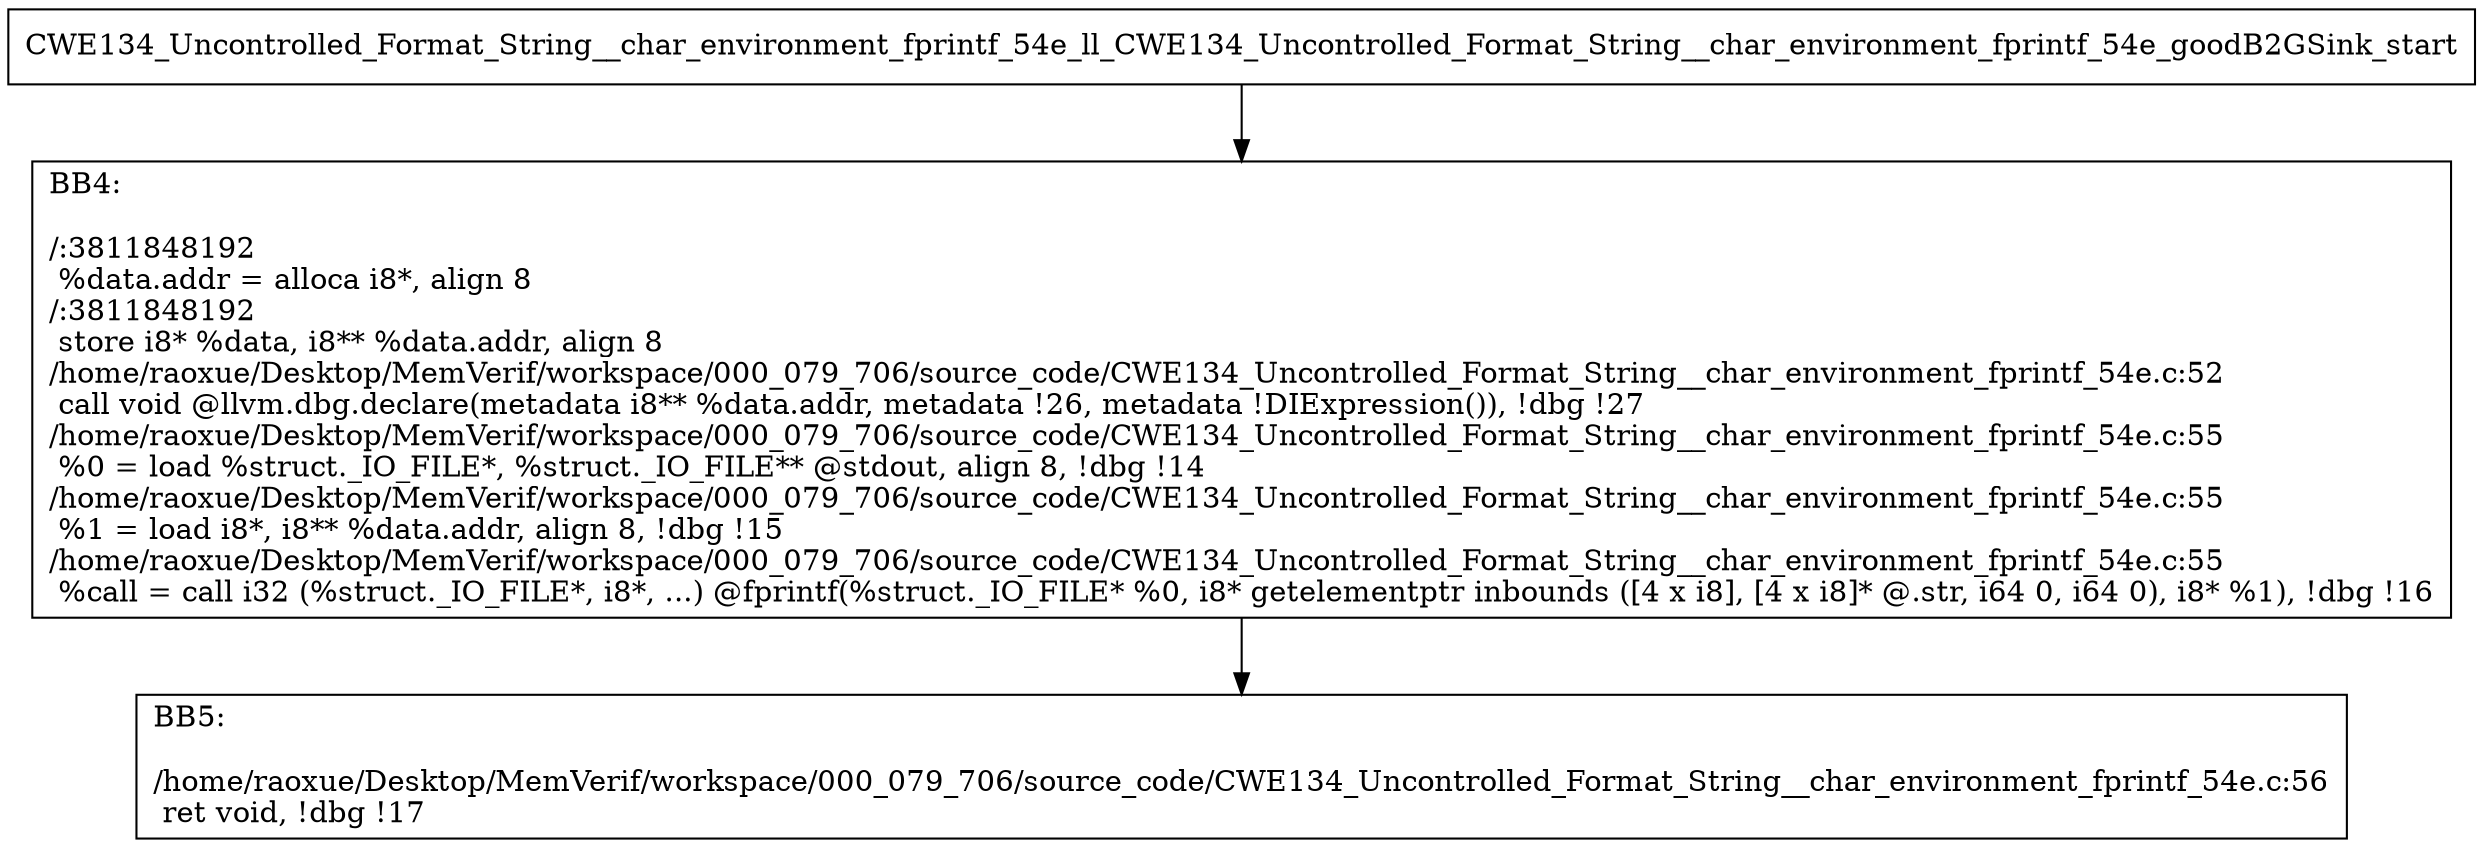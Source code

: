 digraph "CFG for'CWE134_Uncontrolled_Format_String__char_environment_fprintf_54e_ll_CWE134_Uncontrolled_Format_String__char_environment_fprintf_54e_goodB2GSink' function" {
	BBCWE134_Uncontrolled_Format_String__char_environment_fprintf_54e_ll_CWE134_Uncontrolled_Format_String__char_environment_fprintf_54e_goodB2GSink_start[shape=record,label="{CWE134_Uncontrolled_Format_String__char_environment_fprintf_54e_ll_CWE134_Uncontrolled_Format_String__char_environment_fprintf_54e_goodB2GSink_start}"];
	BBCWE134_Uncontrolled_Format_String__char_environment_fprintf_54e_ll_CWE134_Uncontrolled_Format_String__char_environment_fprintf_54e_goodB2GSink_start-> CWE134_Uncontrolled_Format_String__char_environment_fprintf_54e_ll_CWE134_Uncontrolled_Format_String__char_environment_fprintf_54e_goodB2GSinkBB4;
	CWE134_Uncontrolled_Format_String__char_environment_fprintf_54e_ll_CWE134_Uncontrolled_Format_String__char_environment_fprintf_54e_goodB2GSinkBB4 [shape=record, label="{BB4:\l\l/:3811848192\l
  %data.addr = alloca i8*, align 8\l
/:3811848192\l
  store i8* %data, i8** %data.addr, align 8\l
/home/raoxue/Desktop/MemVerif/workspace/000_079_706/source_code/CWE134_Uncontrolled_Format_String__char_environment_fprintf_54e.c:52\l
  call void @llvm.dbg.declare(metadata i8** %data.addr, metadata !26, metadata !DIExpression()), !dbg !27\l
/home/raoxue/Desktop/MemVerif/workspace/000_079_706/source_code/CWE134_Uncontrolled_Format_String__char_environment_fprintf_54e.c:55\l
  %0 = load %struct._IO_FILE*, %struct._IO_FILE** @stdout, align 8, !dbg !14\l
/home/raoxue/Desktop/MemVerif/workspace/000_079_706/source_code/CWE134_Uncontrolled_Format_String__char_environment_fprintf_54e.c:55\l
  %1 = load i8*, i8** %data.addr, align 8, !dbg !15\l
/home/raoxue/Desktop/MemVerif/workspace/000_079_706/source_code/CWE134_Uncontrolled_Format_String__char_environment_fprintf_54e.c:55\l
  %call = call i32 (%struct._IO_FILE*, i8*, ...) @fprintf(%struct._IO_FILE* %0, i8* getelementptr inbounds ([4 x i8], [4 x i8]* @.str, i64 0, i64 0), i8* %1), !dbg !16\l
}"];
	CWE134_Uncontrolled_Format_String__char_environment_fprintf_54e_ll_CWE134_Uncontrolled_Format_String__char_environment_fprintf_54e_goodB2GSinkBB4-> CWE134_Uncontrolled_Format_String__char_environment_fprintf_54e_ll_CWE134_Uncontrolled_Format_String__char_environment_fprintf_54e_goodB2GSinkBB5;
	CWE134_Uncontrolled_Format_String__char_environment_fprintf_54e_ll_CWE134_Uncontrolled_Format_String__char_environment_fprintf_54e_goodB2GSinkBB5 [shape=record, label="{BB5:\l\l/home/raoxue/Desktop/MemVerif/workspace/000_079_706/source_code/CWE134_Uncontrolled_Format_String__char_environment_fprintf_54e.c:56\l
  ret void, !dbg !17\l
}"];
}
